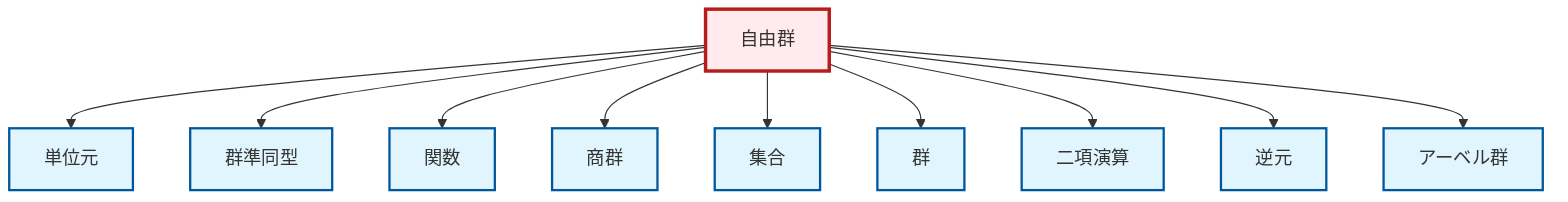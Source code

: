 graph TD
    classDef definition fill:#e1f5fe,stroke:#01579b,stroke-width:2px
    classDef theorem fill:#f3e5f5,stroke:#4a148c,stroke-width:2px
    classDef axiom fill:#fff3e0,stroke:#e65100,stroke-width:2px
    classDef example fill:#e8f5e9,stroke:#1b5e20,stroke-width:2px
    classDef current fill:#ffebee,stroke:#b71c1c,stroke-width:3px
    def-binary-operation["二項演算"]:::definition
    def-inverse-element["逆元"]:::definition
    def-homomorphism["群準同型"]:::definition
    def-function["関数"]:::definition
    def-abelian-group["アーベル群"]:::definition
    def-free-group["自由群"]:::definition
    def-identity-element["単位元"]:::definition
    def-set["集合"]:::definition
    def-group["群"]:::definition
    def-quotient-group["商群"]:::definition
    def-free-group --> def-identity-element
    def-free-group --> def-homomorphism
    def-free-group --> def-function
    def-free-group --> def-quotient-group
    def-free-group --> def-set
    def-free-group --> def-group
    def-free-group --> def-binary-operation
    def-free-group --> def-inverse-element
    def-free-group --> def-abelian-group
    class def-free-group current